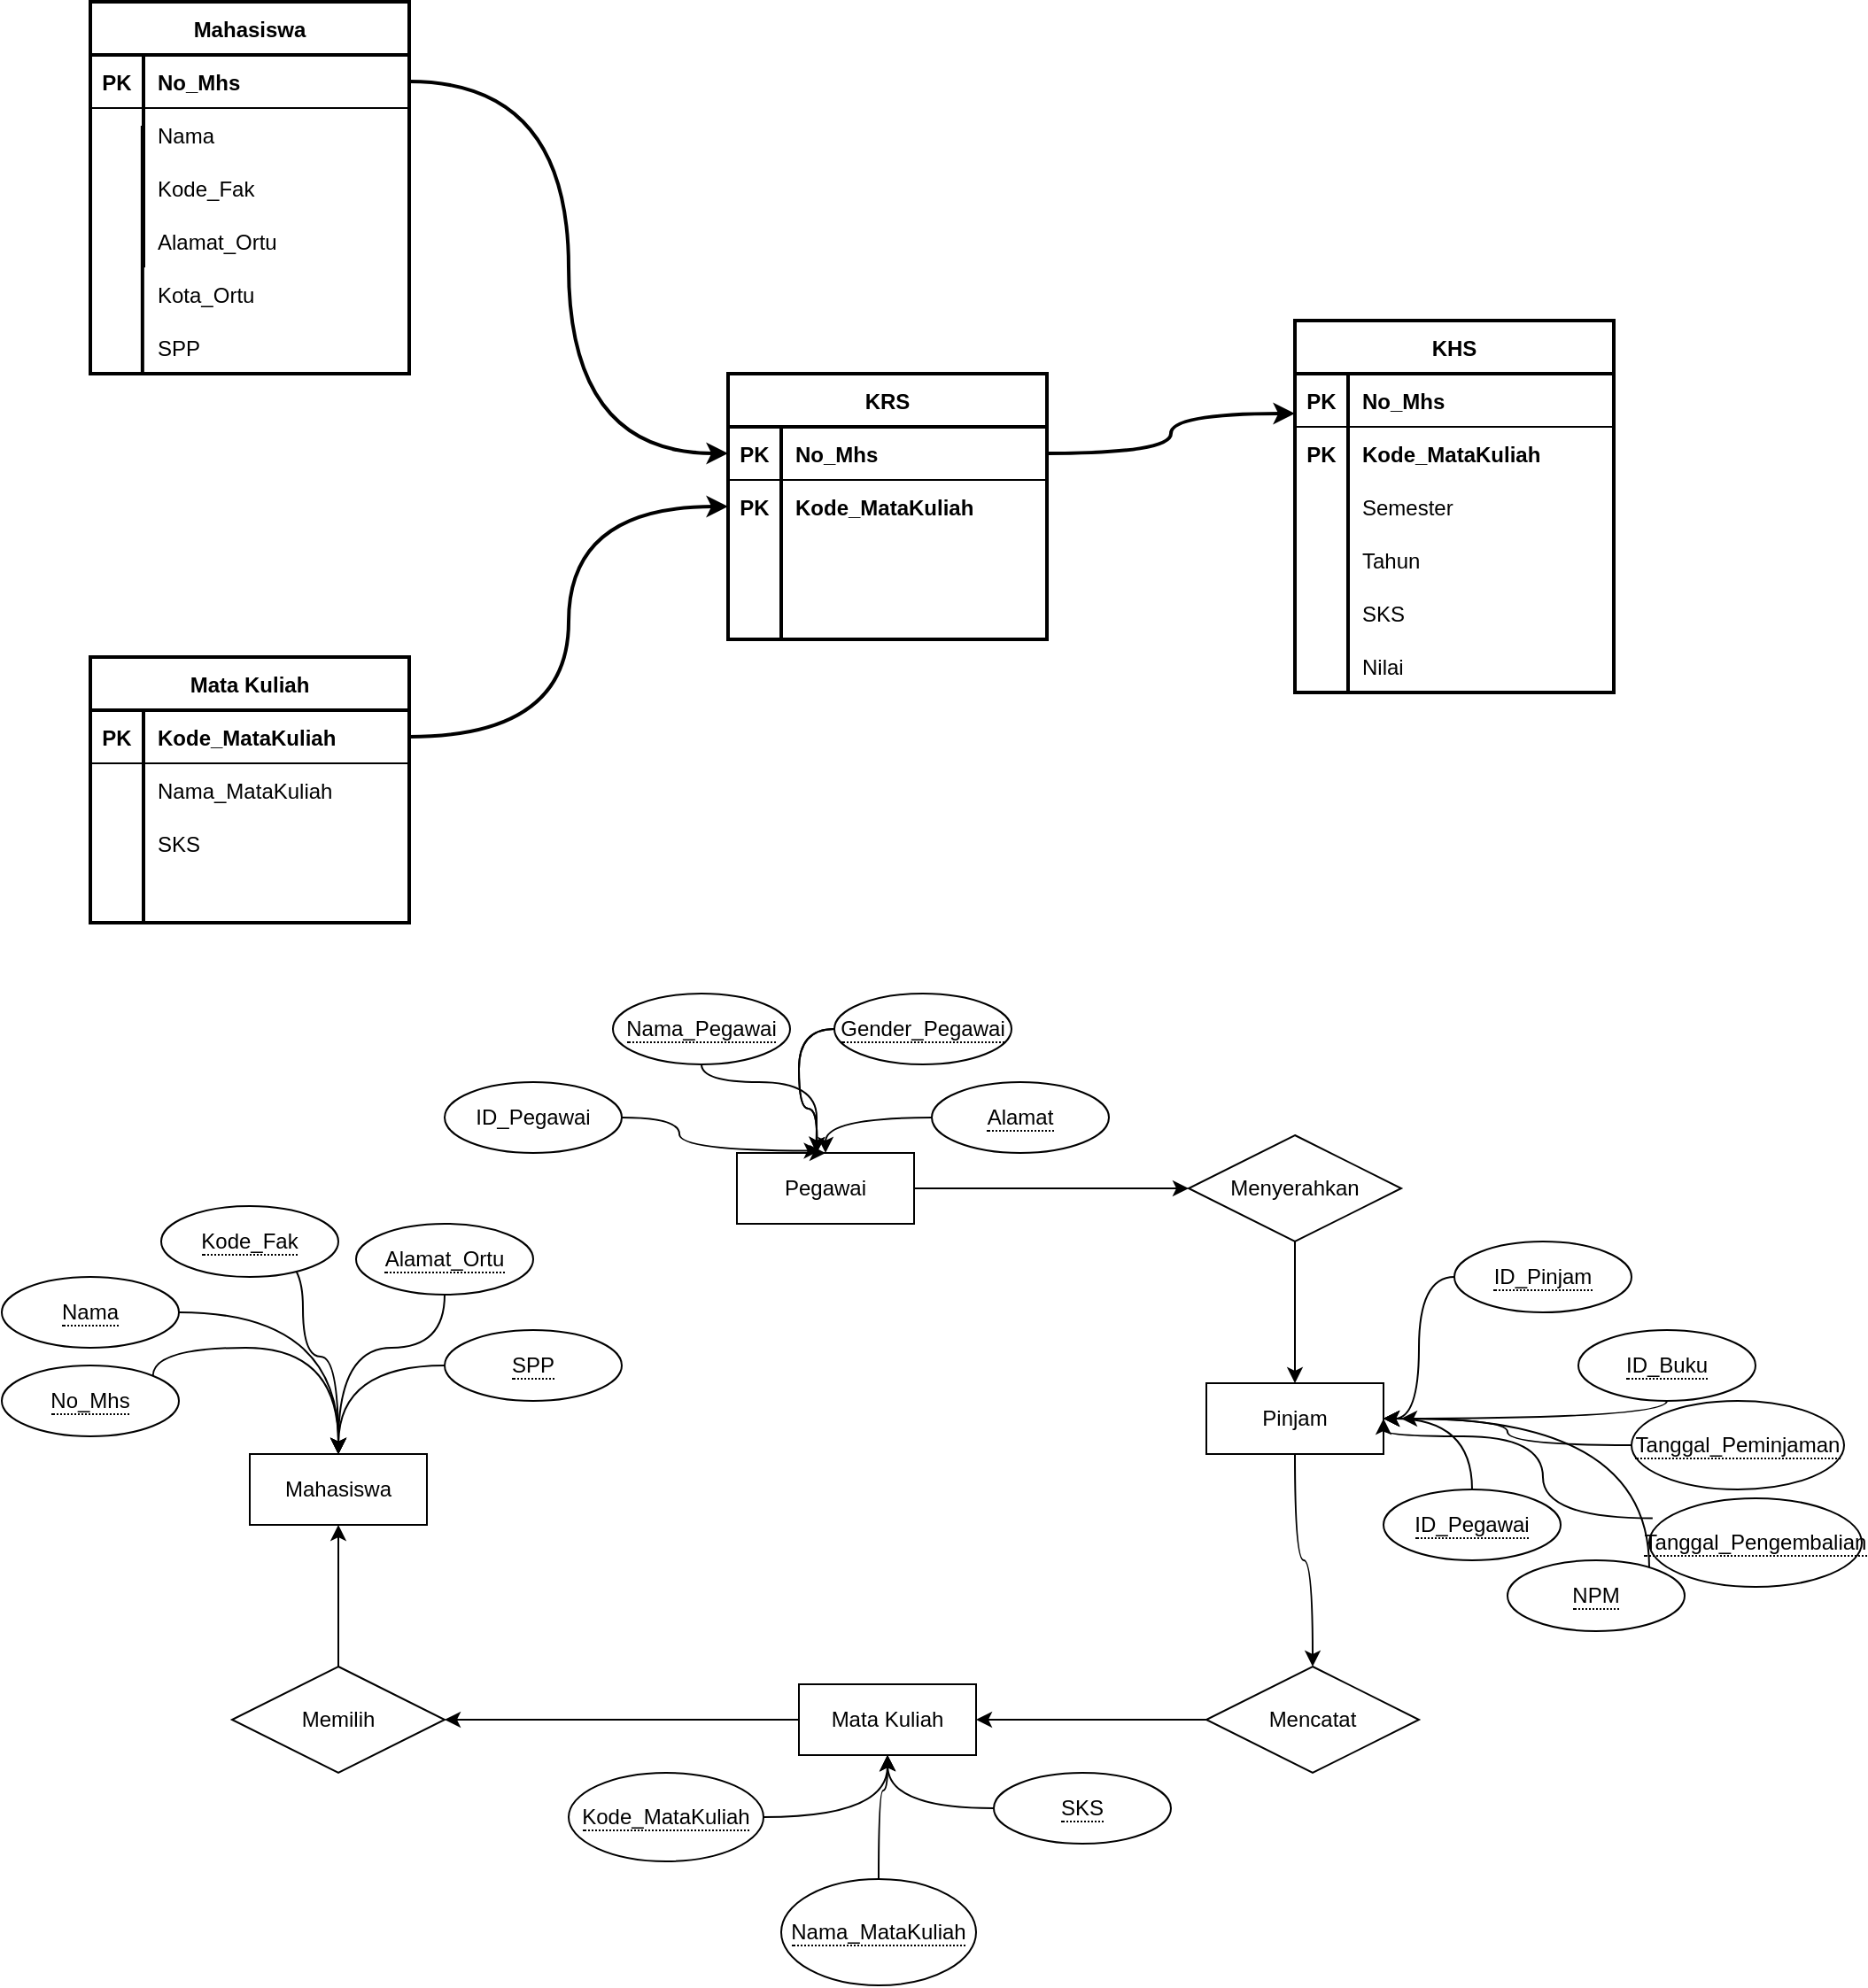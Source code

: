 <mxfile version="20.4.0" type="github">
  <diagram id="dQDRL2nj_YWnlfUewfiG" name="Page-1">
    <mxGraphModel dx="755" dy="342" grid="1" gridSize="10" guides="1" tooltips="1" connect="1" arrows="1" fold="1" page="1" pageScale="1" pageWidth="850" pageHeight="1100" math="0" shadow="0">
      <root>
        <mxCell id="0" />
        <mxCell id="1" parent="0" />
        <mxCell id="kMOJA-RfkBf_1_hI_NBA-1" value="Mahasiswa" style="shape=table;startSize=30;container=1;collapsible=1;childLayout=tableLayout;fixedRows=1;rowLines=0;fontStyle=1;align=center;resizeLast=1;strokeWidth=2;" parent="1" vertex="1">
          <mxGeometry x="80" y="110" width="180" height="210" as="geometry" />
        </mxCell>
        <mxCell id="kMOJA-RfkBf_1_hI_NBA-2" value="" style="shape=tableRow;horizontal=0;startSize=0;swimlaneHead=0;swimlaneBody=0;fillColor=none;collapsible=0;dropTarget=0;points=[[0,0.5],[1,0.5]];portConstraint=eastwest;top=0;left=0;right=0;bottom=1;" parent="kMOJA-RfkBf_1_hI_NBA-1" vertex="1">
          <mxGeometry y="30" width="180" height="30" as="geometry" />
        </mxCell>
        <mxCell id="kMOJA-RfkBf_1_hI_NBA-3" value="PK" style="shape=partialRectangle;connectable=0;fillColor=none;top=0;left=0;bottom=0;right=0;fontStyle=1;overflow=hidden;" parent="kMOJA-RfkBf_1_hI_NBA-2" vertex="1">
          <mxGeometry width="30" height="30" as="geometry">
            <mxRectangle width="30" height="30" as="alternateBounds" />
          </mxGeometry>
        </mxCell>
        <mxCell id="kMOJA-RfkBf_1_hI_NBA-4" value="No_Mhs" style="shape=partialRectangle;connectable=0;fillColor=none;top=0;left=0;bottom=0;right=0;align=left;spacingLeft=6;fontStyle=1;overflow=hidden;" parent="kMOJA-RfkBf_1_hI_NBA-2" vertex="1">
          <mxGeometry x="30" width="150" height="30" as="geometry">
            <mxRectangle width="150" height="30" as="alternateBounds" />
          </mxGeometry>
        </mxCell>
        <mxCell id="kMOJA-RfkBf_1_hI_NBA-5" value="" style="shape=tableRow;horizontal=0;startSize=0;swimlaneHead=0;swimlaneBody=0;fillColor=none;collapsible=0;dropTarget=0;points=[[0,0.5],[1,0.5]];portConstraint=eastwest;top=0;left=0;right=0;bottom=0;" parent="kMOJA-RfkBf_1_hI_NBA-1" vertex="1">
          <mxGeometry y="60" width="180" height="30" as="geometry" />
        </mxCell>
        <mxCell id="kMOJA-RfkBf_1_hI_NBA-6" value="" style="shape=partialRectangle;connectable=0;fillColor=none;top=0;left=0;bottom=0;right=0;editable=1;overflow=hidden;" parent="kMOJA-RfkBf_1_hI_NBA-5" vertex="1">
          <mxGeometry width="30" height="30" as="geometry">
            <mxRectangle width="30" height="30" as="alternateBounds" />
          </mxGeometry>
        </mxCell>
        <mxCell id="kMOJA-RfkBf_1_hI_NBA-7" value="Nama" style="shape=partialRectangle;connectable=0;fillColor=none;top=0;left=0;bottom=0;right=0;align=left;spacingLeft=6;overflow=hidden;" parent="kMOJA-RfkBf_1_hI_NBA-5" vertex="1">
          <mxGeometry x="30" width="150" height="30" as="geometry">
            <mxRectangle width="150" height="30" as="alternateBounds" />
          </mxGeometry>
        </mxCell>
        <mxCell id="kMOJA-RfkBf_1_hI_NBA-8" value="" style="shape=tableRow;horizontal=0;startSize=0;swimlaneHead=0;swimlaneBody=0;fillColor=none;collapsible=0;dropTarget=0;points=[[0,0.5],[1,0.5]];portConstraint=eastwest;top=0;left=0;right=0;bottom=0;" parent="kMOJA-RfkBf_1_hI_NBA-1" vertex="1">
          <mxGeometry y="90" width="180" height="30" as="geometry" />
        </mxCell>
        <mxCell id="kMOJA-RfkBf_1_hI_NBA-9" value="" style="shape=partialRectangle;connectable=0;fillColor=none;top=0;left=0;bottom=0;right=0;editable=1;overflow=hidden;" parent="kMOJA-RfkBf_1_hI_NBA-8" vertex="1">
          <mxGeometry width="30" height="30" as="geometry">
            <mxRectangle width="30" height="30" as="alternateBounds" />
          </mxGeometry>
        </mxCell>
        <mxCell id="kMOJA-RfkBf_1_hI_NBA-10" value="Kode_Fak" style="shape=partialRectangle;connectable=0;fillColor=none;top=0;left=0;bottom=0;right=0;align=left;spacingLeft=6;overflow=hidden;" parent="kMOJA-RfkBf_1_hI_NBA-8" vertex="1">
          <mxGeometry x="30" width="150" height="30" as="geometry">
            <mxRectangle width="150" height="30" as="alternateBounds" />
          </mxGeometry>
        </mxCell>
        <mxCell id="kMOJA-RfkBf_1_hI_NBA-11" value="" style="shape=tableRow;horizontal=0;startSize=0;swimlaneHead=0;swimlaneBody=0;fillColor=none;collapsible=0;dropTarget=0;points=[[0,0.5],[1,0.5]];portConstraint=eastwest;top=0;left=0;right=0;bottom=0;strokeWidth=3;" parent="kMOJA-RfkBf_1_hI_NBA-1" vertex="1">
          <mxGeometry y="120" width="180" height="30" as="geometry" />
        </mxCell>
        <mxCell id="kMOJA-RfkBf_1_hI_NBA-12" value="" style="shape=partialRectangle;connectable=0;fillColor=none;top=0;left=0;bottom=0;right=0;editable=1;overflow=hidden;" parent="kMOJA-RfkBf_1_hI_NBA-11" vertex="1">
          <mxGeometry width="30" height="30" as="geometry">
            <mxRectangle width="30" height="30" as="alternateBounds" />
          </mxGeometry>
        </mxCell>
        <mxCell id="kMOJA-RfkBf_1_hI_NBA-13" value="Alamat_Ortu" style="shape=partialRectangle;connectable=0;fillColor=none;top=0;left=0;bottom=0;right=0;align=left;spacingLeft=6;overflow=hidden;" parent="kMOJA-RfkBf_1_hI_NBA-11" vertex="1">
          <mxGeometry x="30" width="150" height="30" as="geometry">
            <mxRectangle width="150" height="30" as="alternateBounds" />
          </mxGeometry>
        </mxCell>
        <mxCell id="kMOJA-RfkBf_1_hI_NBA-14" value="Kota_Ortu" style="shape=partialRectangle;connectable=0;fillColor=none;top=0;left=0;bottom=0;right=0;align=left;spacingLeft=6;overflow=hidden;" parent="1" vertex="1">
          <mxGeometry x="110" y="260" width="150" height="30" as="geometry">
            <mxRectangle width="150" height="30" as="alternateBounds" />
          </mxGeometry>
        </mxCell>
        <mxCell id="kMOJA-RfkBf_1_hI_NBA-15" value="SPP" style="shape=partialRectangle;connectable=0;fillColor=none;top=0;left=0;bottom=0;right=0;align=left;spacingLeft=6;overflow=hidden;" parent="1" vertex="1">
          <mxGeometry x="110" y="290" width="150" height="30" as="geometry">
            <mxRectangle width="150" height="30" as="alternateBounds" />
          </mxGeometry>
        </mxCell>
        <mxCell id="kMOJA-RfkBf_1_hI_NBA-17" value="" style="endArrow=none;html=1;rounded=0;strokeWidth=2;" parent="1" edge="1">
          <mxGeometry relative="1" as="geometry">
            <mxPoint x="109.43" y="180.0" as="sourcePoint" />
            <mxPoint x="109.43" y="320" as="targetPoint" />
          </mxGeometry>
        </mxCell>
        <mxCell id="kMOJA-RfkBf_1_hI_NBA-44" value="Mata Kuliah" style="shape=table;startSize=30;container=1;collapsible=1;childLayout=tableLayout;fixedRows=1;rowLines=0;fontStyle=1;align=center;resizeLast=1;strokeWidth=2;" parent="1" vertex="1">
          <mxGeometry x="80" y="480" width="180" height="150" as="geometry" />
        </mxCell>
        <mxCell id="kMOJA-RfkBf_1_hI_NBA-45" value="" style="shape=tableRow;horizontal=0;startSize=0;swimlaneHead=0;swimlaneBody=0;fillColor=none;collapsible=0;dropTarget=0;points=[[0,0.5],[1,0.5]];portConstraint=eastwest;top=0;left=0;right=0;bottom=1;" parent="kMOJA-RfkBf_1_hI_NBA-44" vertex="1">
          <mxGeometry y="30" width="180" height="30" as="geometry" />
        </mxCell>
        <mxCell id="kMOJA-RfkBf_1_hI_NBA-46" value="PK" style="shape=partialRectangle;connectable=0;fillColor=none;top=0;left=0;bottom=0;right=0;fontStyle=1;overflow=hidden;" parent="kMOJA-RfkBf_1_hI_NBA-45" vertex="1">
          <mxGeometry width="30" height="30" as="geometry">
            <mxRectangle width="30" height="30" as="alternateBounds" />
          </mxGeometry>
        </mxCell>
        <mxCell id="kMOJA-RfkBf_1_hI_NBA-47" value="Kode_MataKuliah" style="shape=partialRectangle;connectable=0;fillColor=none;top=0;left=0;bottom=0;right=0;align=left;spacingLeft=6;fontStyle=1;overflow=hidden;" parent="kMOJA-RfkBf_1_hI_NBA-45" vertex="1">
          <mxGeometry x="30" width="150" height="30" as="geometry">
            <mxRectangle width="150" height="30" as="alternateBounds" />
          </mxGeometry>
        </mxCell>
        <mxCell id="kMOJA-RfkBf_1_hI_NBA-48" value="" style="shape=tableRow;horizontal=0;startSize=0;swimlaneHead=0;swimlaneBody=0;fillColor=none;collapsible=0;dropTarget=0;points=[[0,0.5],[1,0.5]];portConstraint=eastwest;top=0;left=0;right=0;bottom=0;" parent="kMOJA-RfkBf_1_hI_NBA-44" vertex="1">
          <mxGeometry y="60" width="180" height="30" as="geometry" />
        </mxCell>
        <mxCell id="kMOJA-RfkBf_1_hI_NBA-49" value="" style="shape=partialRectangle;connectable=0;fillColor=none;top=0;left=0;bottom=0;right=0;editable=1;overflow=hidden;" parent="kMOJA-RfkBf_1_hI_NBA-48" vertex="1">
          <mxGeometry width="30" height="30" as="geometry">
            <mxRectangle width="30" height="30" as="alternateBounds" />
          </mxGeometry>
        </mxCell>
        <mxCell id="kMOJA-RfkBf_1_hI_NBA-50" value="Nama_MataKuliah" style="shape=partialRectangle;connectable=0;fillColor=none;top=0;left=0;bottom=0;right=0;align=left;spacingLeft=6;overflow=hidden;" parent="kMOJA-RfkBf_1_hI_NBA-48" vertex="1">
          <mxGeometry x="30" width="150" height="30" as="geometry">
            <mxRectangle width="150" height="30" as="alternateBounds" />
          </mxGeometry>
        </mxCell>
        <mxCell id="kMOJA-RfkBf_1_hI_NBA-51" value="" style="shape=tableRow;horizontal=0;startSize=0;swimlaneHead=0;swimlaneBody=0;fillColor=none;collapsible=0;dropTarget=0;points=[[0,0.5],[1,0.5]];portConstraint=eastwest;top=0;left=0;right=0;bottom=0;" parent="kMOJA-RfkBf_1_hI_NBA-44" vertex="1">
          <mxGeometry y="90" width="180" height="30" as="geometry" />
        </mxCell>
        <mxCell id="kMOJA-RfkBf_1_hI_NBA-52" value="" style="shape=partialRectangle;connectable=0;fillColor=none;top=0;left=0;bottom=0;right=0;editable=1;overflow=hidden;" parent="kMOJA-RfkBf_1_hI_NBA-51" vertex="1">
          <mxGeometry width="30" height="30" as="geometry">
            <mxRectangle width="30" height="30" as="alternateBounds" />
          </mxGeometry>
        </mxCell>
        <mxCell id="kMOJA-RfkBf_1_hI_NBA-53" value="SKS" style="shape=partialRectangle;connectable=0;fillColor=none;top=0;left=0;bottom=0;right=0;align=left;spacingLeft=6;overflow=hidden;" parent="kMOJA-RfkBf_1_hI_NBA-51" vertex="1">
          <mxGeometry x="30" width="150" height="30" as="geometry">
            <mxRectangle width="150" height="30" as="alternateBounds" />
          </mxGeometry>
        </mxCell>
        <mxCell id="kMOJA-RfkBf_1_hI_NBA-54" value="" style="shape=tableRow;horizontal=0;startSize=0;swimlaneHead=0;swimlaneBody=0;fillColor=none;collapsible=0;dropTarget=0;points=[[0,0.5],[1,0.5]];portConstraint=eastwest;top=0;left=0;right=0;bottom=0;" parent="kMOJA-RfkBf_1_hI_NBA-44" vertex="1">
          <mxGeometry y="120" width="180" height="30" as="geometry" />
        </mxCell>
        <mxCell id="kMOJA-RfkBf_1_hI_NBA-55" value="" style="shape=partialRectangle;connectable=0;fillColor=none;top=0;left=0;bottom=0;right=0;editable=1;overflow=hidden;" parent="kMOJA-RfkBf_1_hI_NBA-54" vertex="1">
          <mxGeometry width="30" height="30" as="geometry">
            <mxRectangle width="30" height="30" as="alternateBounds" />
          </mxGeometry>
        </mxCell>
        <mxCell id="kMOJA-RfkBf_1_hI_NBA-56" value="" style="shape=partialRectangle;connectable=0;fillColor=none;top=0;left=0;bottom=0;right=0;align=left;spacingLeft=6;overflow=hidden;" parent="kMOJA-RfkBf_1_hI_NBA-54" vertex="1">
          <mxGeometry x="30" width="150" height="30" as="geometry">
            <mxRectangle width="150" height="30" as="alternateBounds" />
          </mxGeometry>
        </mxCell>
        <mxCell id="zicQz6CJfmKbyCbvD3w5-1" value="KRS" style="shape=table;startSize=30;container=1;collapsible=1;childLayout=tableLayout;fixedRows=1;rowLines=0;fontStyle=1;align=center;resizeLast=1;strokeWidth=2;" vertex="1" parent="1">
          <mxGeometry x="440" y="320" width="180" height="150" as="geometry" />
        </mxCell>
        <mxCell id="zicQz6CJfmKbyCbvD3w5-2" value="" style="shape=tableRow;horizontal=0;startSize=0;swimlaneHead=0;swimlaneBody=0;fillColor=none;collapsible=0;dropTarget=0;points=[[0,0.5],[1,0.5]];portConstraint=eastwest;top=0;left=0;right=0;bottom=1;" vertex="1" parent="zicQz6CJfmKbyCbvD3w5-1">
          <mxGeometry y="30" width="180" height="30" as="geometry" />
        </mxCell>
        <mxCell id="zicQz6CJfmKbyCbvD3w5-3" value="PK" style="shape=partialRectangle;connectable=0;fillColor=none;top=0;left=0;bottom=0;right=0;fontStyle=1;overflow=hidden;" vertex="1" parent="zicQz6CJfmKbyCbvD3w5-2">
          <mxGeometry width="30" height="30" as="geometry">
            <mxRectangle width="30" height="30" as="alternateBounds" />
          </mxGeometry>
        </mxCell>
        <mxCell id="zicQz6CJfmKbyCbvD3w5-4" value="No_Mhs" style="shape=partialRectangle;connectable=0;fillColor=none;top=0;left=0;bottom=0;right=0;align=left;spacingLeft=6;fontStyle=1;overflow=hidden;" vertex="1" parent="zicQz6CJfmKbyCbvD3w5-2">
          <mxGeometry x="30" width="150" height="30" as="geometry">
            <mxRectangle width="150" height="30" as="alternateBounds" />
          </mxGeometry>
        </mxCell>
        <mxCell id="zicQz6CJfmKbyCbvD3w5-5" value="" style="shape=tableRow;horizontal=0;startSize=0;swimlaneHead=0;swimlaneBody=0;fillColor=none;collapsible=0;dropTarget=0;points=[[0,0.5],[1,0.5]];portConstraint=eastwest;top=0;left=0;right=0;bottom=0;" vertex="1" parent="zicQz6CJfmKbyCbvD3w5-1">
          <mxGeometry y="60" width="180" height="30" as="geometry" />
        </mxCell>
        <mxCell id="zicQz6CJfmKbyCbvD3w5-6" value="" style="shape=partialRectangle;connectable=0;fillColor=none;top=0;left=0;bottom=0;right=0;editable=1;overflow=hidden;" vertex="1" parent="zicQz6CJfmKbyCbvD3w5-5">
          <mxGeometry width="30" height="30" as="geometry">
            <mxRectangle width="30" height="30" as="alternateBounds" />
          </mxGeometry>
        </mxCell>
        <mxCell id="zicQz6CJfmKbyCbvD3w5-7" value="Kode_MataKuliah" style="shape=partialRectangle;connectable=0;fillColor=none;top=0;left=0;bottom=0;right=0;align=left;spacingLeft=6;overflow=hidden;fontStyle=1" vertex="1" parent="zicQz6CJfmKbyCbvD3w5-5">
          <mxGeometry x="30" width="150" height="30" as="geometry">
            <mxRectangle width="150" height="30" as="alternateBounds" />
          </mxGeometry>
        </mxCell>
        <mxCell id="zicQz6CJfmKbyCbvD3w5-8" value="" style="shape=tableRow;horizontal=0;startSize=0;swimlaneHead=0;swimlaneBody=0;fillColor=none;collapsible=0;dropTarget=0;points=[[0,0.5],[1,0.5]];portConstraint=eastwest;top=0;left=0;right=0;bottom=0;" vertex="1" parent="zicQz6CJfmKbyCbvD3w5-1">
          <mxGeometry y="90" width="180" height="30" as="geometry" />
        </mxCell>
        <mxCell id="zicQz6CJfmKbyCbvD3w5-9" value="" style="shape=partialRectangle;connectable=0;fillColor=none;top=0;left=0;bottom=0;right=0;editable=1;overflow=hidden;" vertex="1" parent="zicQz6CJfmKbyCbvD3w5-8">
          <mxGeometry width="30" height="30" as="geometry">
            <mxRectangle width="30" height="30" as="alternateBounds" />
          </mxGeometry>
        </mxCell>
        <mxCell id="zicQz6CJfmKbyCbvD3w5-10" value="" style="shape=partialRectangle;connectable=0;fillColor=none;top=0;left=0;bottom=0;right=0;align=left;spacingLeft=6;overflow=hidden;" vertex="1" parent="zicQz6CJfmKbyCbvD3w5-8">
          <mxGeometry x="30" width="150" height="30" as="geometry">
            <mxRectangle width="150" height="30" as="alternateBounds" />
          </mxGeometry>
        </mxCell>
        <mxCell id="zicQz6CJfmKbyCbvD3w5-11" value="" style="shape=tableRow;horizontal=0;startSize=0;swimlaneHead=0;swimlaneBody=0;fillColor=none;collapsible=0;dropTarget=0;points=[[0,0.5],[1,0.5]];portConstraint=eastwest;top=0;left=0;right=0;bottom=0;" vertex="1" parent="zicQz6CJfmKbyCbvD3w5-1">
          <mxGeometry y="120" width="180" height="30" as="geometry" />
        </mxCell>
        <mxCell id="zicQz6CJfmKbyCbvD3w5-12" value="" style="shape=partialRectangle;connectable=0;fillColor=none;top=0;left=0;bottom=0;right=0;editable=1;overflow=hidden;" vertex="1" parent="zicQz6CJfmKbyCbvD3w5-11">
          <mxGeometry width="30" height="30" as="geometry">
            <mxRectangle width="30" height="30" as="alternateBounds" />
          </mxGeometry>
        </mxCell>
        <mxCell id="zicQz6CJfmKbyCbvD3w5-13" value="" style="shape=partialRectangle;connectable=0;fillColor=none;top=0;left=0;bottom=0;right=0;align=left;spacingLeft=6;overflow=hidden;" vertex="1" parent="zicQz6CJfmKbyCbvD3w5-11">
          <mxGeometry x="30" width="150" height="30" as="geometry">
            <mxRectangle width="150" height="30" as="alternateBounds" />
          </mxGeometry>
        </mxCell>
        <mxCell id="zicQz6CJfmKbyCbvD3w5-14" value="PK" style="shape=partialRectangle;connectable=0;fillColor=none;top=0;left=0;bottom=0;right=0;fontStyle=1;overflow=hidden;" vertex="1" parent="1">
          <mxGeometry x="440" y="380" width="30" height="30" as="geometry">
            <mxRectangle width="30" height="30" as="alternateBounds" />
          </mxGeometry>
        </mxCell>
        <mxCell id="zicQz6CJfmKbyCbvD3w5-15" value="KHS" style="shape=table;startSize=30;container=1;collapsible=1;childLayout=tableLayout;fixedRows=1;rowLines=0;fontStyle=1;align=center;resizeLast=1;strokeWidth=2;" vertex="1" parent="1">
          <mxGeometry x="760" y="290" width="180" height="210" as="geometry" />
        </mxCell>
        <mxCell id="zicQz6CJfmKbyCbvD3w5-16" value="" style="shape=tableRow;horizontal=0;startSize=0;swimlaneHead=0;swimlaneBody=0;fillColor=none;collapsible=0;dropTarget=0;points=[[0,0.5],[1,0.5]];portConstraint=eastwest;top=0;left=0;right=0;bottom=1;" vertex="1" parent="zicQz6CJfmKbyCbvD3w5-15">
          <mxGeometry y="30" width="180" height="30" as="geometry" />
        </mxCell>
        <mxCell id="zicQz6CJfmKbyCbvD3w5-17" value="PK" style="shape=partialRectangle;connectable=0;fillColor=none;top=0;left=0;bottom=0;right=0;fontStyle=1;overflow=hidden;" vertex="1" parent="zicQz6CJfmKbyCbvD3w5-16">
          <mxGeometry width="30" height="30" as="geometry">
            <mxRectangle width="30" height="30" as="alternateBounds" />
          </mxGeometry>
        </mxCell>
        <mxCell id="zicQz6CJfmKbyCbvD3w5-18" value="No_Mhs" style="shape=partialRectangle;connectable=0;fillColor=none;top=0;left=0;bottom=0;right=0;align=left;spacingLeft=6;fontStyle=1;overflow=hidden;" vertex="1" parent="zicQz6CJfmKbyCbvD3w5-16">
          <mxGeometry x="30" width="150" height="30" as="geometry">
            <mxRectangle width="150" height="30" as="alternateBounds" />
          </mxGeometry>
        </mxCell>
        <mxCell id="zicQz6CJfmKbyCbvD3w5-19" value="" style="shape=tableRow;horizontal=0;startSize=0;swimlaneHead=0;swimlaneBody=0;fillColor=none;collapsible=0;dropTarget=0;points=[[0,0.5],[1,0.5]];portConstraint=eastwest;top=0;left=0;right=0;bottom=0;" vertex="1" parent="zicQz6CJfmKbyCbvD3w5-15">
          <mxGeometry y="60" width="180" height="30" as="geometry" />
        </mxCell>
        <mxCell id="zicQz6CJfmKbyCbvD3w5-20" value="" style="shape=partialRectangle;connectable=0;fillColor=none;top=0;left=0;bottom=0;right=0;editable=1;overflow=hidden;" vertex="1" parent="zicQz6CJfmKbyCbvD3w5-19">
          <mxGeometry width="30" height="30" as="geometry">
            <mxRectangle width="30" height="30" as="alternateBounds" />
          </mxGeometry>
        </mxCell>
        <mxCell id="zicQz6CJfmKbyCbvD3w5-21" value="Kode_MataKuliah" style="shape=partialRectangle;connectable=0;fillColor=none;top=0;left=0;bottom=0;right=0;align=left;spacingLeft=6;overflow=hidden;fontStyle=1" vertex="1" parent="zicQz6CJfmKbyCbvD3w5-19">
          <mxGeometry x="30" width="150" height="30" as="geometry">
            <mxRectangle width="150" height="30" as="alternateBounds" />
          </mxGeometry>
        </mxCell>
        <mxCell id="zicQz6CJfmKbyCbvD3w5-22" value="" style="shape=tableRow;horizontal=0;startSize=0;swimlaneHead=0;swimlaneBody=0;fillColor=none;collapsible=0;dropTarget=0;points=[[0,0.5],[1,0.5]];portConstraint=eastwest;top=0;left=0;right=0;bottom=0;" vertex="1" parent="zicQz6CJfmKbyCbvD3w5-15">
          <mxGeometry y="90" width="180" height="30" as="geometry" />
        </mxCell>
        <mxCell id="zicQz6CJfmKbyCbvD3w5-23" value="" style="shape=partialRectangle;connectable=0;fillColor=none;top=0;left=0;bottom=0;right=0;editable=1;overflow=hidden;" vertex="1" parent="zicQz6CJfmKbyCbvD3w5-22">
          <mxGeometry width="30" height="30" as="geometry">
            <mxRectangle width="30" height="30" as="alternateBounds" />
          </mxGeometry>
        </mxCell>
        <mxCell id="zicQz6CJfmKbyCbvD3w5-24" value="Semester" style="shape=partialRectangle;connectable=0;fillColor=none;top=0;left=0;bottom=0;right=0;align=left;spacingLeft=6;overflow=hidden;" vertex="1" parent="zicQz6CJfmKbyCbvD3w5-22">
          <mxGeometry x="30" width="150" height="30" as="geometry">
            <mxRectangle width="150" height="30" as="alternateBounds" />
          </mxGeometry>
        </mxCell>
        <mxCell id="zicQz6CJfmKbyCbvD3w5-25" value="" style="shape=tableRow;horizontal=0;startSize=0;swimlaneHead=0;swimlaneBody=0;fillColor=none;collapsible=0;dropTarget=0;points=[[0,0.5],[1,0.5]];portConstraint=eastwest;top=0;left=0;right=0;bottom=0;strokeWidth=3;" vertex="1" parent="zicQz6CJfmKbyCbvD3w5-15">
          <mxGeometry y="120" width="180" height="30" as="geometry" />
        </mxCell>
        <mxCell id="zicQz6CJfmKbyCbvD3w5-26" value="" style="shape=partialRectangle;connectable=0;fillColor=none;top=0;left=0;bottom=0;right=0;editable=1;overflow=hidden;" vertex="1" parent="zicQz6CJfmKbyCbvD3w5-25">
          <mxGeometry width="30" height="30" as="geometry">
            <mxRectangle width="30" height="30" as="alternateBounds" />
          </mxGeometry>
        </mxCell>
        <mxCell id="zicQz6CJfmKbyCbvD3w5-27" value="Tahun" style="shape=partialRectangle;connectable=0;fillColor=none;top=0;left=0;bottom=0;right=0;align=left;spacingLeft=6;overflow=hidden;" vertex="1" parent="zicQz6CJfmKbyCbvD3w5-25">
          <mxGeometry x="30" width="150" height="30" as="geometry">
            <mxRectangle width="150" height="30" as="alternateBounds" />
          </mxGeometry>
        </mxCell>
        <mxCell id="zicQz6CJfmKbyCbvD3w5-28" style="edgeStyle=orthogonalEdgeStyle;rounded=0;orthogonalLoop=1;jettySize=auto;html=1;entryX=0;entryY=0.5;entryDx=0;entryDy=0;strokeWidth=2;curved=1;" edge="1" parent="1" source="kMOJA-RfkBf_1_hI_NBA-2" target="zicQz6CJfmKbyCbvD3w5-2">
          <mxGeometry relative="1" as="geometry" />
        </mxCell>
        <mxCell id="zicQz6CJfmKbyCbvD3w5-29" style="edgeStyle=orthogonalEdgeStyle;curved=1;rounded=0;orthogonalLoop=1;jettySize=auto;html=1;entryX=0;entryY=0.5;entryDx=0;entryDy=0;strokeWidth=2;" edge="1" parent="1" source="kMOJA-RfkBf_1_hI_NBA-45" target="zicQz6CJfmKbyCbvD3w5-1">
          <mxGeometry relative="1" as="geometry" />
        </mxCell>
        <mxCell id="zicQz6CJfmKbyCbvD3w5-30" value="PK" style="shape=partialRectangle;connectable=0;fillColor=none;top=0;left=0;bottom=0;right=0;fontStyle=1;overflow=hidden;" vertex="1" parent="1">
          <mxGeometry x="760" y="350" width="30" height="30" as="geometry">
            <mxRectangle width="30" height="30" as="alternateBounds" />
          </mxGeometry>
        </mxCell>
        <mxCell id="zicQz6CJfmKbyCbvD3w5-31" value="SKS" style="shape=partialRectangle;connectable=0;fillColor=none;top=0;left=0;bottom=0;right=0;align=left;spacingLeft=6;overflow=hidden;" vertex="1" parent="1">
          <mxGeometry x="790" y="440" width="150" height="30" as="geometry">
            <mxRectangle width="150" height="30" as="alternateBounds" />
          </mxGeometry>
        </mxCell>
        <mxCell id="zicQz6CJfmKbyCbvD3w5-32" value="Nilai" style="shape=partialRectangle;connectable=0;fillColor=none;top=0;left=0;bottom=0;right=0;align=left;spacingLeft=6;overflow=hidden;" vertex="1" parent="1">
          <mxGeometry x="790" y="470" width="150" height="30" as="geometry">
            <mxRectangle width="150" height="30" as="alternateBounds" />
          </mxGeometry>
        </mxCell>
        <mxCell id="zicQz6CJfmKbyCbvD3w5-33" value="" style="endArrow=none;html=1;rounded=0;strokeWidth=2;" edge="1" parent="1">
          <mxGeometry relative="1" as="geometry">
            <mxPoint x="790.0" y="360.0" as="sourcePoint" />
            <mxPoint x="790.0" y="500" as="targetPoint" />
          </mxGeometry>
        </mxCell>
        <mxCell id="zicQz6CJfmKbyCbvD3w5-34" style="edgeStyle=orthogonalEdgeStyle;curved=1;rounded=0;orthogonalLoop=1;jettySize=auto;html=1;entryX=0;entryY=0.25;entryDx=0;entryDy=0;strokeWidth=2;" edge="1" parent="1" source="zicQz6CJfmKbyCbvD3w5-2" target="zicQz6CJfmKbyCbvD3w5-15">
          <mxGeometry relative="1" as="geometry" />
        </mxCell>
        <mxCell id="zicQz6CJfmKbyCbvD3w5-36" style="edgeStyle=orthogonalEdgeStyle;curved=1;rounded=0;orthogonalLoop=1;jettySize=auto;html=1;entryX=0;entryY=0.5;entryDx=0;entryDy=0;" edge="1" parent="1" source="zicQz6CJfmKbyCbvD3w5-37" target="zicQz6CJfmKbyCbvD3w5-41">
          <mxGeometry relative="1" as="geometry" />
        </mxCell>
        <mxCell id="zicQz6CJfmKbyCbvD3w5-37" value="Pegawai" style="whiteSpace=wrap;html=1;align=center;" vertex="1" parent="1">
          <mxGeometry x="445" y="760" width="100" height="40" as="geometry" />
        </mxCell>
        <mxCell id="zicQz6CJfmKbyCbvD3w5-38" style="edgeStyle=orthogonalEdgeStyle;curved=1;rounded=0;orthogonalLoop=1;jettySize=auto;html=1;entryX=0.5;entryY=0;entryDx=0;entryDy=0;" edge="1" parent="1" source="zicQz6CJfmKbyCbvD3w5-39" target="zicQz6CJfmKbyCbvD3w5-45">
          <mxGeometry relative="1" as="geometry" />
        </mxCell>
        <mxCell id="zicQz6CJfmKbyCbvD3w5-39" value="Pinjam" style="whiteSpace=wrap;html=1;align=center;" vertex="1" parent="1">
          <mxGeometry x="710" y="890" width="100" height="40" as="geometry" />
        </mxCell>
        <mxCell id="zicQz6CJfmKbyCbvD3w5-40" style="edgeStyle=orthogonalEdgeStyle;curved=1;rounded=0;orthogonalLoop=1;jettySize=auto;html=1;exitX=0.5;exitY=1;exitDx=0;exitDy=0;entryX=0.5;entryY=0;entryDx=0;entryDy=0;" edge="1" parent="1" source="zicQz6CJfmKbyCbvD3w5-41" target="zicQz6CJfmKbyCbvD3w5-39">
          <mxGeometry relative="1" as="geometry" />
        </mxCell>
        <mxCell id="zicQz6CJfmKbyCbvD3w5-41" value="Menyerahkan" style="shape=rhombus;perimeter=rhombusPerimeter;whiteSpace=wrap;html=1;align=center;" vertex="1" parent="1">
          <mxGeometry x="700" y="750" width="120" height="60" as="geometry" />
        </mxCell>
        <mxCell id="zicQz6CJfmKbyCbvD3w5-42" style="edgeStyle=orthogonalEdgeStyle;curved=1;rounded=0;orthogonalLoop=1;jettySize=auto;html=1;entryX=1;entryY=0.5;entryDx=0;entryDy=0;" edge="1" parent="1" source="zicQz6CJfmKbyCbvD3w5-43" target="zicQz6CJfmKbyCbvD3w5-47">
          <mxGeometry relative="1" as="geometry">
            <mxPoint x="340" y="1080" as="targetPoint" />
          </mxGeometry>
        </mxCell>
        <mxCell id="zicQz6CJfmKbyCbvD3w5-43" value="Mata Kuliah" style="whiteSpace=wrap;html=1;align=center;" vertex="1" parent="1">
          <mxGeometry x="480" y="1060" width="100" height="40" as="geometry" />
        </mxCell>
        <mxCell id="zicQz6CJfmKbyCbvD3w5-44" style="edgeStyle=orthogonalEdgeStyle;curved=1;rounded=0;orthogonalLoop=1;jettySize=auto;html=1;" edge="1" parent="1" source="zicQz6CJfmKbyCbvD3w5-45" target="zicQz6CJfmKbyCbvD3w5-43">
          <mxGeometry relative="1" as="geometry" />
        </mxCell>
        <mxCell id="zicQz6CJfmKbyCbvD3w5-45" value="Mencatat" style="shape=rhombus;perimeter=rhombusPerimeter;whiteSpace=wrap;html=1;align=center;" vertex="1" parent="1">
          <mxGeometry x="710" y="1050" width="120" height="60" as="geometry" />
        </mxCell>
        <mxCell id="zicQz6CJfmKbyCbvD3w5-46" style="edgeStyle=orthogonalEdgeStyle;curved=1;rounded=0;orthogonalLoop=1;jettySize=auto;html=1;entryX=0.5;entryY=1;entryDx=0;entryDy=0;" edge="1" parent="1" source="zicQz6CJfmKbyCbvD3w5-47" target="zicQz6CJfmKbyCbvD3w5-48">
          <mxGeometry relative="1" as="geometry" />
        </mxCell>
        <mxCell id="zicQz6CJfmKbyCbvD3w5-47" value="Memilih" style="shape=rhombus;perimeter=rhombusPerimeter;whiteSpace=wrap;html=1;align=center;" vertex="1" parent="1">
          <mxGeometry x="160" y="1050" width="120" height="60" as="geometry" />
        </mxCell>
        <mxCell id="zicQz6CJfmKbyCbvD3w5-48" value="Mahasiswa" style="whiteSpace=wrap;html=1;align=center;" vertex="1" parent="1">
          <mxGeometry x="170" y="930" width="100" height="40" as="geometry" />
        </mxCell>
        <mxCell id="zicQz6CJfmKbyCbvD3w5-49" style="edgeStyle=orthogonalEdgeStyle;rounded=0;orthogonalLoop=1;jettySize=auto;html=1;curved=1;entryX=0.468;entryY=-0.032;entryDx=0;entryDy=0;entryPerimeter=0;" edge="1" parent="1" source="zicQz6CJfmKbyCbvD3w5-50" target="zicQz6CJfmKbyCbvD3w5-37">
          <mxGeometry relative="1" as="geometry">
            <mxPoint x="440" y="770" as="targetPoint" />
          </mxGeometry>
        </mxCell>
        <mxCell id="zicQz6CJfmKbyCbvD3w5-50" value="ID_Pegawai" style="ellipse;whiteSpace=wrap;html=1;align=center;" vertex="1" parent="1">
          <mxGeometry x="280" y="720" width="100" height="40" as="geometry" />
        </mxCell>
        <mxCell id="zicQz6CJfmKbyCbvD3w5-51" style="edgeStyle=orthogonalEdgeStyle;curved=1;rounded=0;orthogonalLoop=1;jettySize=auto;html=1;entryX=0.5;entryY=0;entryDx=0;entryDy=0;" edge="1" parent="1" source="zicQz6CJfmKbyCbvD3w5-52" target="zicQz6CJfmKbyCbvD3w5-37">
          <mxGeometry relative="1" as="geometry">
            <Array as="points">
              <mxPoint x="425" y="720" />
              <mxPoint x="490" y="720" />
              <mxPoint x="490" y="760" />
            </Array>
          </mxGeometry>
        </mxCell>
        <mxCell id="zicQz6CJfmKbyCbvD3w5-52" value="&lt;span style=&quot;border-bottom: 1px dotted&quot;&gt;Nama_Pegawai&lt;/span&gt;" style="ellipse;whiteSpace=wrap;html=1;align=center;" vertex="1" parent="1">
          <mxGeometry x="375" y="670" width="100" height="40" as="geometry" />
        </mxCell>
        <mxCell id="zicQz6CJfmKbyCbvD3w5-53" style="edgeStyle=orthogonalEdgeStyle;curved=1;rounded=0;orthogonalLoop=1;jettySize=auto;html=1;" edge="1" parent="1" source="zicQz6CJfmKbyCbvD3w5-54">
          <mxGeometry relative="1" as="geometry">
            <mxPoint x="490" y="760" as="targetPoint" />
          </mxGeometry>
        </mxCell>
        <mxCell id="zicQz6CJfmKbyCbvD3w5-54" value="&lt;span style=&quot;border-bottom: 1px dotted&quot;&gt;Gender_Pegawai&lt;/span&gt;" style="ellipse;whiteSpace=wrap;html=1;align=center;" vertex="1" parent="1">
          <mxGeometry x="500" y="670" width="100" height="40" as="geometry" />
        </mxCell>
        <mxCell id="zicQz6CJfmKbyCbvD3w5-55" style="edgeStyle=orthogonalEdgeStyle;curved=1;rounded=0;orthogonalLoop=1;jettySize=auto;html=1;entryX=0.5;entryY=0;entryDx=0;entryDy=0;" edge="1" parent="1" source="zicQz6CJfmKbyCbvD3w5-56" target="zicQz6CJfmKbyCbvD3w5-37">
          <mxGeometry relative="1" as="geometry" />
        </mxCell>
        <mxCell id="zicQz6CJfmKbyCbvD3w5-56" value="&lt;span style=&quot;border-bottom: 1px dotted&quot;&gt;Alamat&lt;/span&gt;" style="ellipse;whiteSpace=wrap;html=1;align=center;" vertex="1" parent="1">
          <mxGeometry x="555" y="720" width="100" height="40" as="geometry" />
        </mxCell>
        <mxCell id="zicQz6CJfmKbyCbvD3w5-57" style="edgeStyle=orthogonalEdgeStyle;curved=1;rounded=0;orthogonalLoop=1;jettySize=auto;html=1;" edge="1" parent="1" source="zicQz6CJfmKbyCbvD3w5-54">
          <mxGeometry relative="1" as="geometry">
            <mxPoint x="550.0" y="710" as="sourcePoint" />
            <mxPoint x="490" y="760" as="targetPoint" />
          </mxGeometry>
        </mxCell>
        <mxCell id="zicQz6CJfmKbyCbvD3w5-58" style="edgeStyle=orthogonalEdgeStyle;curved=1;rounded=0;orthogonalLoop=1;jettySize=auto;html=1;entryX=1;entryY=0.5;entryDx=0;entryDy=0;" edge="1" parent="1" source="zicQz6CJfmKbyCbvD3w5-59" target="zicQz6CJfmKbyCbvD3w5-39">
          <mxGeometry relative="1" as="geometry" />
        </mxCell>
        <mxCell id="zicQz6CJfmKbyCbvD3w5-59" value="&lt;span style=&quot;border-bottom: 1px dotted&quot;&gt;ID_Pinjam&lt;/span&gt;" style="ellipse;whiteSpace=wrap;html=1;align=center;" vertex="1" parent="1">
          <mxGeometry x="850" y="810" width="100" height="40" as="geometry" />
        </mxCell>
        <mxCell id="zicQz6CJfmKbyCbvD3w5-60" style="edgeStyle=orthogonalEdgeStyle;curved=1;rounded=0;orthogonalLoop=1;jettySize=auto;html=1;" edge="1" parent="1" source="zicQz6CJfmKbyCbvD3w5-61">
          <mxGeometry relative="1" as="geometry">
            <mxPoint x="810" y="910" as="targetPoint" />
            <Array as="points">
              <mxPoint x="970" y="910" />
            </Array>
          </mxGeometry>
        </mxCell>
        <mxCell id="zicQz6CJfmKbyCbvD3w5-61" value="&lt;span style=&quot;border-bottom: 1px dotted&quot;&gt;ID_Buku&lt;/span&gt;" style="ellipse;whiteSpace=wrap;html=1;align=center;" vertex="1" parent="1">
          <mxGeometry x="920" y="860" width="100" height="40" as="geometry" />
        </mxCell>
        <mxCell id="zicQz6CJfmKbyCbvD3w5-62" style="edgeStyle=orthogonalEdgeStyle;curved=1;rounded=0;orthogonalLoop=1;jettySize=auto;html=1;" edge="1" parent="1" source="zicQz6CJfmKbyCbvD3w5-63">
          <mxGeometry relative="1" as="geometry">
            <mxPoint x="820" y="910" as="targetPoint" />
            <Array as="points">
              <mxPoint x="960" y="910" />
            </Array>
          </mxGeometry>
        </mxCell>
        <mxCell id="zicQz6CJfmKbyCbvD3w5-63" value="&lt;span style=&quot;border-bottom: 1px dotted&quot;&gt;NPM&lt;/span&gt;" style="ellipse;whiteSpace=wrap;html=1;align=center;" vertex="1" parent="1">
          <mxGeometry x="880" y="990" width="100" height="40" as="geometry" />
        </mxCell>
        <mxCell id="zicQz6CJfmKbyCbvD3w5-64" style="edgeStyle=orthogonalEdgeStyle;curved=1;rounded=0;orthogonalLoop=1;jettySize=auto;html=1;" edge="1" parent="1" source="zicQz6CJfmKbyCbvD3w5-65">
          <mxGeometry relative="1" as="geometry">
            <mxPoint x="810" y="910" as="targetPoint" />
            <Array as="points">
              <mxPoint x="860" y="910" />
            </Array>
          </mxGeometry>
        </mxCell>
        <mxCell id="zicQz6CJfmKbyCbvD3w5-65" value="&lt;span style=&quot;border-bottom: 1px dotted&quot;&gt;ID_Pegawai&lt;/span&gt;" style="ellipse;whiteSpace=wrap;html=1;align=center;" vertex="1" parent="1">
          <mxGeometry x="810" y="950" width="100" height="40" as="geometry" />
        </mxCell>
        <mxCell id="zicQz6CJfmKbyCbvD3w5-66" style="edgeStyle=orthogonalEdgeStyle;curved=1;rounded=0;orthogonalLoop=1;jettySize=auto;html=1;" edge="1" parent="1" source="zicQz6CJfmKbyCbvD3w5-67">
          <mxGeometry relative="1" as="geometry">
            <mxPoint x="530" y="1100" as="targetPoint" />
          </mxGeometry>
        </mxCell>
        <mxCell id="zicQz6CJfmKbyCbvD3w5-67" value="&lt;span style=&quot;border-bottom: 1px dotted&quot;&gt;SKS&lt;/span&gt;" style="ellipse;whiteSpace=wrap;html=1;align=center;" vertex="1" parent="1">
          <mxGeometry x="590" y="1110" width="100" height="40" as="geometry" />
        </mxCell>
        <mxCell id="zicQz6CJfmKbyCbvD3w5-70" style="edgeStyle=orthogonalEdgeStyle;curved=1;rounded=0;orthogonalLoop=1;jettySize=auto;html=1;" edge="1" parent="1" source="zicQz6CJfmKbyCbvD3w5-71">
          <mxGeometry relative="1" as="geometry">
            <mxPoint x="530" y="1100" as="targetPoint" />
            <Array as="points">
              <mxPoint x="525" y="1120" />
              <mxPoint x="530" y="1120" />
            </Array>
          </mxGeometry>
        </mxCell>
        <mxCell id="zicQz6CJfmKbyCbvD3w5-71" value="&lt;span style=&quot;border-bottom: 1px dotted&quot;&gt;Nama_MataKuliah&lt;/span&gt;" style="ellipse;whiteSpace=wrap;html=1;align=center;" vertex="1" parent="1">
          <mxGeometry x="470" y="1170" width="110" height="60" as="geometry" />
        </mxCell>
        <mxCell id="zicQz6CJfmKbyCbvD3w5-72" style="edgeStyle=orthogonalEdgeStyle;curved=1;rounded=0;orthogonalLoop=1;jettySize=auto;html=1;entryX=0.5;entryY=1;entryDx=0;entryDy=0;" edge="1" parent="1" source="zicQz6CJfmKbyCbvD3w5-73" target="zicQz6CJfmKbyCbvD3w5-43">
          <mxGeometry relative="1" as="geometry" />
        </mxCell>
        <mxCell id="zicQz6CJfmKbyCbvD3w5-73" value="&lt;span style=&quot;border-bottom: 1px dotted&quot;&gt;Kode_MataKuliah&lt;/span&gt;" style="ellipse;whiteSpace=wrap;html=1;align=center;" vertex="1" parent="1">
          <mxGeometry x="350" y="1110" width="110" height="50" as="geometry" />
        </mxCell>
        <mxCell id="zicQz6CJfmKbyCbvD3w5-74" style="edgeStyle=orthogonalEdgeStyle;curved=1;rounded=0;orthogonalLoop=1;jettySize=auto;html=1;entryX=0.5;entryY=0;entryDx=0;entryDy=0;" edge="1" parent="1" source="zicQz6CJfmKbyCbvD3w5-75" target="zicQz6CJfmKbyCbvD3w5-48">
          <mxGeometry relative="1" as="geometry">
            <Array as="points">
              <mxPoint x="280" y="870" />
              <mxPoint x="220" y="870" />
            </Array>
          </mxGeometry>
        </mxCell>
        <mxCell id="zicQz6CJfmKbyCbvD3w5-75" value="&lt;span style=&quot;border-bottom: 1px dotted&quot;&gt;Alamat_Ortu&lt;/span&gt;" style="ellipse;whiteSpace=wrap;html=1;align=center;" vertex="1" parent="1">
          <mxGeometry x="230" y="800" width="100" height="40" as="geometry" />
        </mxCell>
        <mxCell id="zicQz6CJfmKbyCbvD3w5-76" style="edgeStyle=orthogonalEdgeStyle;curved=1;rounded=0;orthogonalLoop=1;jettySize=auto;html=1;entryX=0.5;entryY=0;entryDx=0;entryDy=0;exitX=0.5;exitY=1;exitDx=0;exitDy=0;" edge="1" parent="1" source="zicQz6CJfmKbyCbvD3w5-77" target="zicQz6CJfmKbyCbvD3w5-48">
          <mxGeometry relative="1" as="geometry">
            <Array as="points">
              <mxPoint x="200" y="820" />
              <mxPoint x="200" y="875" />
              <mxPoint x="220" y="875" />
            </Array>
          </mxGeometry>
        </mxCell>
        <mxCell id="zicQz6CJfmKbyCbvD3w5-77" value="&lt;span style=&quot;border-bottom: 1px dotted&quot;&gt;Kode_Fak&lt;/span&gt;" style="ellipse;whiteSpace=wrap;html=1;align=center;" vertex="1" parent="1">
          <mxGeometry x="120" y="790" width="100" height="40" as="geometry" />
        </mxCell>
        <mxCell id="zicQz6CJfmKbyCbvD3w5-78" style="edgeStyle=orthogonalEdgeStyle;curved=1;rounded=0;orthogonalLoop=1;jettySize=auto;html=1;" edge="1" parent="1" source="zicQz6CJfmKbyCbvD3w5-79">
          <mxGeometry relative="1" as="geometry">
            <mxPoint x="220" y="930" as="targetPoint" />
          </mxGeometry>
        </mxCell>
        <mxCell id="zicQz6CJfmKbyCbvD3w5-79" value="&lt;span style=&quot;border-bottom: 1px dotted&quot;&gt;Nama&lt;/span&gt;" style="ellipse;whiteSpace=wrap;html=1;align=center;" vertex="1" parent="1">
          <mxGeometry x="30" y="830" width="100" height="40" as="geometry" />
        </mxCell>
        <mxCell id="zicQz6CJfmKbyCbvD3w5-80" style="edgeStyle=orthogonalEdgeStyle;curved=1;rounded=0;orthogonalLoop=1;jettySize=auto;html=1;exitX=1;exitY=0;exitDx=0;exitDy=0;" edge="1" parent="1" source="zicQz6CJfmKbyCbvD3w5-81">
          <mxGeometry relative="1" as="geometry">
            <mxPoint x="220" y="930" as="targetPoint" />
            <Array as="points">
              <mxPoint x="115" y="870" />
              <mxPoint x="220" y="870" />
            </Array>
          </mxGeometry>
        </mxCell>
        <mxCell id="zicQz6CJfmKbyCbvD3w5-81" value="&lt;span style=&quot;border-bottom: 1px dotted&quot;&gt;No_Mhs&lt;/span&gt;" style="ellipse;whiteSpace=wrap;html=1;align=center;" vertex="1" parent="1">
          <mxGeometry x="30" y="880" width="100" height="40" as="geometry" />
        </mxCell>
        <mxCell id="zicQz6CJfmKbyCbvD3w5-82" style="edgeStyle=orthogonalEdgeStyle;rounded=0;orthogonalLoop=1;jettySize=auto;html=1;entryX=1;entryY=0.5;entryDx=0;entryDy=0;curved=1;" edge="1" parent="1" source="zicQz6CJfmKbyCbvD3w5-83" target="zicQz6CJfmKbyCbvD3w5-39">
          <mxGeometry relative="1" as="geometry" />
        </mxCell>
        <mxCell id="zicQz6CJfmKbyCbvD3w5-83" value="&lt;span style=&quot;border-bottom: 1px dotted&quot;&gt;Tanggal_Peminjaman&lt;/span&gt;" style="ellipse;whiteSpace=wrap;html=1;align=center;" vertex="1" parent="1">
          <mxGeometry x="950" y="900" width="120" height="50" as="geometry" />
        </mxCell>
        <mxCell id="zicQz6CJfmKbyCbvD3w5-84" style="edgeStyle=orthogonalEdgeStyle;curved=1;rounded=0;orthogonalLoop=1;jettySize=auto;html=1;exitX=0.016;exitY=0.225;exitDx=0;exitDy=0;exitPerimeter=0;" edge="1" parent="1" source="zicQz6CJfmKbyCbvD3w5-85">
          <mxGeometry relative="1" as="geometry">
            <mxPoint x="810" y="910" as="targetPoint" />
            <Array as="points">
              <mxPoint x="900" y="966" />
              <mxPoint x="900" y="920" />
              <mxPoint x="810" y="920" />
            </Array>
          </mxGeometry>
        </mxCell>
        <mxCell id="zicQz6CJfmKbyCbvD3w5-85" value="&lt;span style=&quot;border-bottom: 1px dotted&quot;&gt;Tanggal_Pengembalian&lt;/span&gt;" style="ellipse;whiteSpace=wrap;html=1;align=center;" vertex="1" parent="1">
          <mxGeometry x="960" y="955" width="120" height="50" as="geometry" />
        </mxCell>
        <mxCell id="zicQz6CJfmKbyCbvD3w5-87" style="edgeStyle=orthogonalEdgeStyle;curved=1;rounded=0;orthogonalLoop=1;jettySize=auto;html=1;strokeWidth=1;" edge="1" parent="1" source="zicQz6CJfmKbyCbvD3w5-86">
          <mxGeometry relative="1" as="geometry">
            <mxPoint x="220" y="930" as="targetPoint" />
          </mxGeometry>
        </mxCell>
        <mxCell id="zicQz6CJfmKbyCbvD3w5-86" value="&lt;span style=&quot;border-bottom: 1px dotted&quot;&gt;SPP&lt;/span&gt;" style="ellipse;whiteSpace=wrap;html=1;align=center;" vertex="1" parent="1">
          <mxGeometry x="280" y="860" width="100" height="40" as="geometry" />
        </mxCell>
      </root>
    </mxGraphModel>
  </diagram>
</mxfile>
